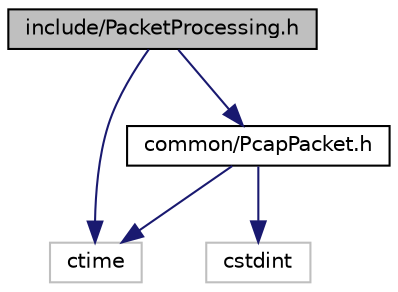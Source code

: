 digraph "include/PacketProcessing.h"
{
 // LATEX_PDF_SIZE
  edge [fontname="Helvetica",fontsize="10",labelfontname="Helvetica",labelfontsize="10"];
  node [fontname="Helvetica",fontsize="10",shape=record];
  Node1 [label="include/PacketProcessing.h",height=0.2,width=0.4,color="black", fillcolor="grey75", style="filled", fontcolor="black",tooltip="This file contains the declarations of the free functions to process an incoming pcap packet."];
  Node1 -> Node2 [color="midnightblue",fontsize="10",style="solid",fontname="Helvetica"];
  Node2 [label="common/PcapPacket.h",height=0.2,width=0.4,color="black", fillcolor="white", style="filled",URL="$_pcap_packet_8h.html",tooltip="This file contains the PcapPacket class and a destructor function to destruct dynamically allocated m..."];
  Node2 -> Node3 [color="midnightblue",fontsize="10",style="solid",fontname="Helvetica"];
  Node3 [label="ctime",height=0.2,width=0.4,color="grey75", fillcolor="white", style="filled",tooltip=" "];
  Node2 -> Node4 [color="midnightblue",fontsize="10",style="solid",fontname="Helvetica"];
  Node4 [label="cstdint",height=0.2,width=0.4,color="grey75", fillcolor="white", style="filled",tooltip=" "];
  Node1 -> Node3 [color="midnightblue",fontsize="10",style="solid",fontname="Helvetica"];
}
